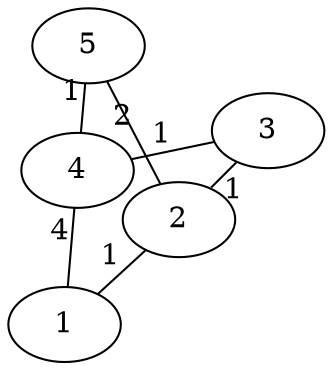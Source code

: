 strict graph G  
{
    layout =neato
1--2[xlabel = "1"];
2--1[xlabel = "1"];
1--4[xlabel = "4"];
4--1[xlabel = "4"];
2--5[xlabel = "2"];
5--2[xlabel = "2"];
2--3[xlabel = "1"];
3--2[xlabel = "1"];
4--5[xlabel = "1"];
5--4[xlabel = "1"];
4--3[xlabel = "1"];
3--4[xlabel = "1"];
}